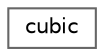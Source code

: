 digraph "Graphical Class Hierarchy"
{
 // LATEX_PDF_SIZE
  bgcolor="transparent";
  edge [fontname=Helvetica,fontsize=10,labelfontname=Helvetica,labelfontsize=10];
  node [fontname=Helvetica,fontsize=10,shape=box,height=0.2,width=0.4];
  rankdir="LR";
  Node0 [id="Node000000",label="cubic",height=0.2,width=0.4,color="grey40", fillcolor="white", style="filled",URL="$classFoam_1_1fv_1_1gradientLimiters_1_1cubic.html",tooltip="Cubic gradient limiter."];
}
